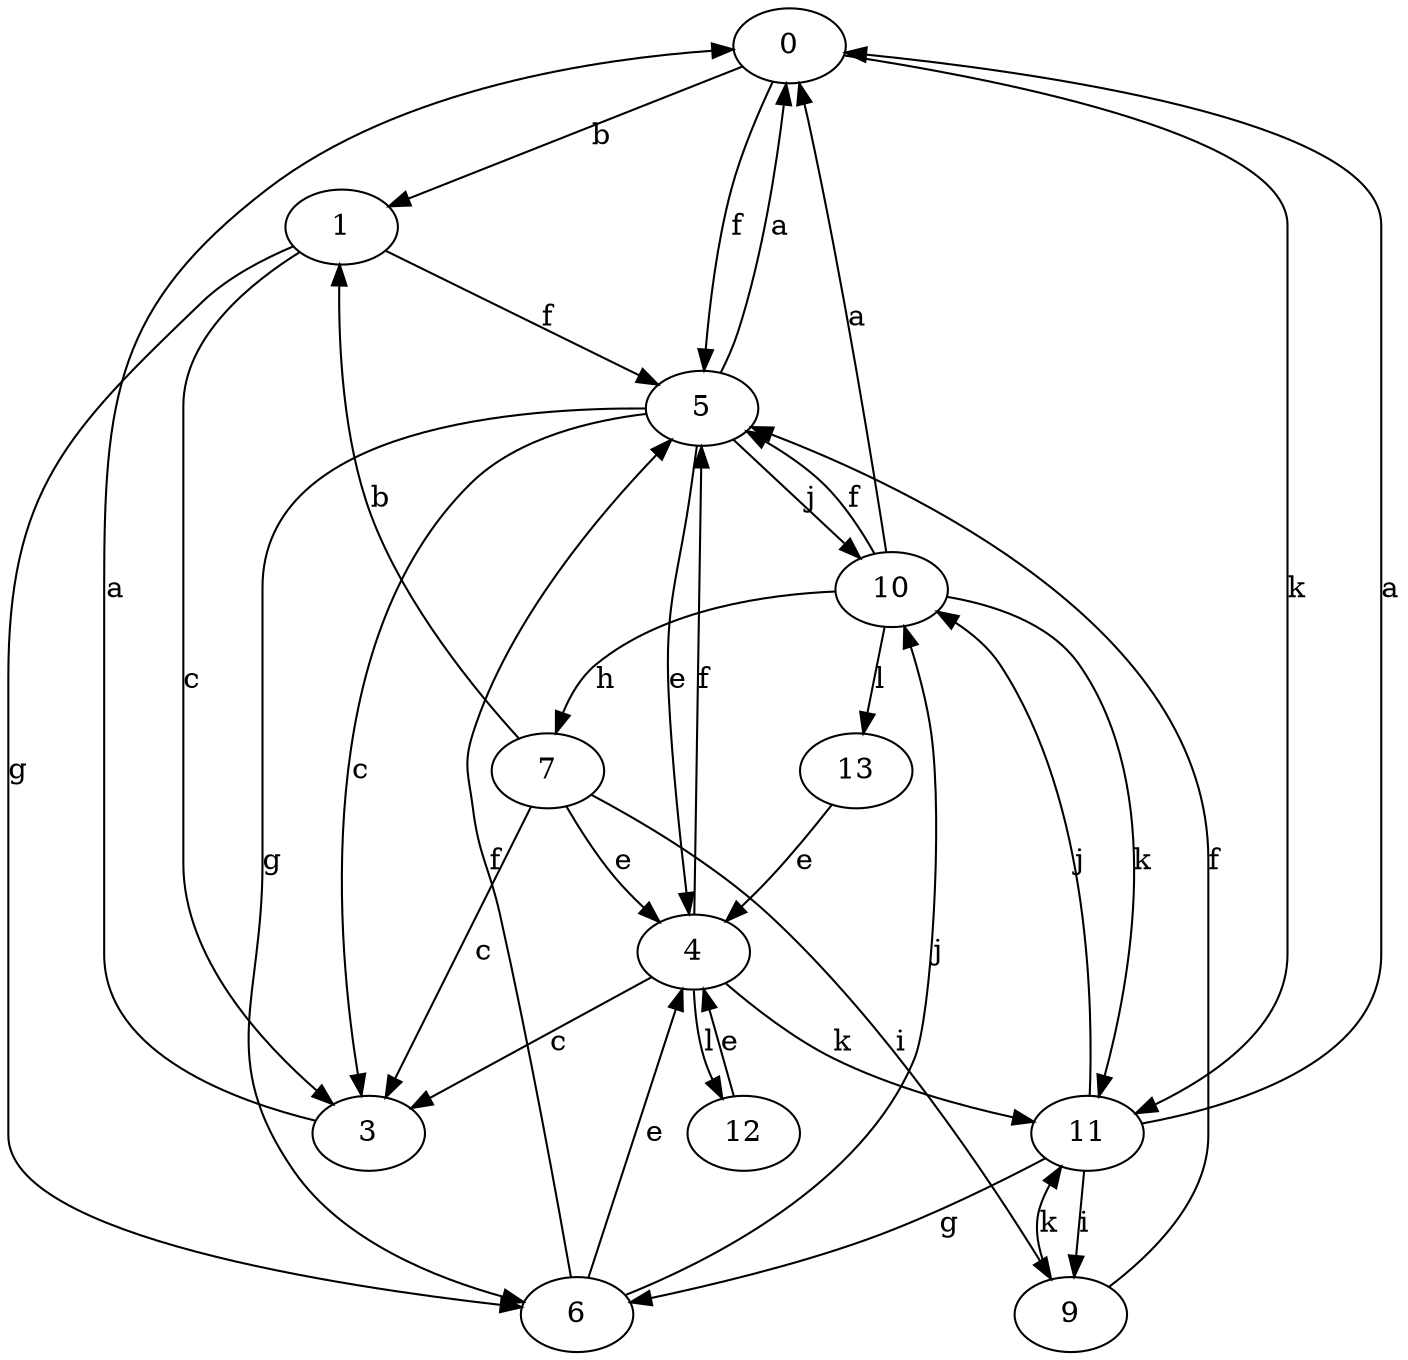 strict digraph  {
0;
1;
3;
4;
5;
6;
7;
9;
10;
11;
12;
13;
0 -> 1  [label=b];
0 -> 5  [label=f];
0 -> 11  [label=k];
1 -> 3  [label=c];
1 -> 5  [label=f];
1 -> 6  [label=g];
3 -> 0  [label=a];
4 -> 3  [label=c];
4 -> 5  [label=f];
4 -> 11  [label=k];
4 -> 12  [label=l];
5 -> 0  [label=a];
5 -> 3  [label=c];
5 -> 4  [label=e];
5 -> 6  [label=g];
5 -> 10  [label=j];
6 -> 4  [label=e];
6 -> 5  [label=f];
6 -> 10  [label=j];
7 -> 1  [label=b];
7 -> 3  [label=c];
7 -> 4  [label=e];
7 -> 9  [label=i];
9 -> 5  [label=f];
9 -> 11  [label=k];
10 -> 0  [label=a];
10 -> 5  [label=f];
10 -> 7  [label=h];
10 -> 11  [label=k];
10 -> 13  [label=l];
11 -> 0  [label=a];
11 -> 6  [label=g];
11 -> 9  [label=i];
11 -> 10  [label=j];
12 -> 4  [label=e];
13 -> 4  [label=e];
}
